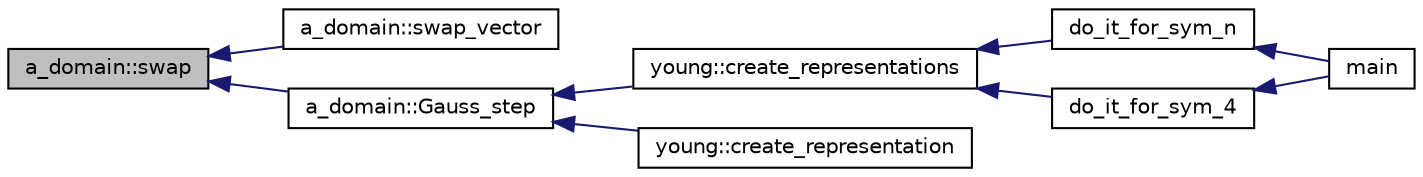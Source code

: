 digraph "a_domain::swap"
{
  edge [fontname="Helvetica",fontsize="10",labelfontname="Helvetica",labelfontsize="10"];
  node [fontname="Helvetica",fontsize="10",shape=record];
  rankdir="LR";
  Node306 [label="a_domain::swap",height=0.2,width=0.4,color="black", fillcolor="grey75", style="filled", fontcolor="black"];
  Node306 -> Node307 [dir="back",color="midnightblue",fontsize="10",style="solid",fontname="Helvetica"];
  Node307 [label="a_domain::swap_vector",height=0.2,width=0.4,color="black", fillcolor="white", style="filled",URL="$db/dd1/classa__domain.html#a89310f090dde15d1fca545ae87aadcbc"];
  Node306 -> Node308 [dir="back",color="midnightblue",fontsize="10",style="solid",fontname="Helvetica"];
  Node308 [label="a_domain::Gauss_step",height=0.2,width=0.4,color="black", fillcolor="white", style="filled",URL="$db/dd1/classa__domain.html#af3b9321ab12d926c21a8fc4cb7d7d203"];
  Node308 -> Node309 [dir="back",color="midnightblue",fontsize="10",style="solid",fontname="Helvetica"];
  Node309 [label="young::create_representations",height=0.2,width=0.4,color="black", fillcolor="white", style="filled",URL="$dd/d68/classyoung.html#ac8179e6c679636e61f6effd72e392a15"];
  Node309 -> Node310 [dir="back",color="midnightblue",fontsize="10",style="solid",fontname="Helvetica"];
  Node310 [label="do_it_for_sym_n",height=0.2,width=0.4,color="black", fillcolor="white", style="filled",URL="$d0/d87/group__ring_8_c.html#a7da1c84aee65e2c8fd4b83f0809835ad"];
  Node310 -> Node311 [dir="back",color="midnightblue",fontsize="10",style="solid",fontname="Helvetica"];
  Node311 [label="main",height=0.2,width=0.4,color="black", fillcolor="white", style="filled",URL="$d0/d87/group__ring_8_c.html#a3c04138a5bfe5d72780bb7e82a18e627"];
  Node309 -> Node312 [dir="back",color="midnightblue",fontsize="10",style="solid",fontname="Helvetica"];
  Node312 [label="do_it_for_sym_4",height=0.2,width=0.4,color="black", fillcolor="white", style="filled",URL="$d0/d87/group__ring_8_c.html#aed9b25712c762c878090038e97568d07"];
  Node312 -> Node311 [dir="back",color="midnightblue",fontsize="10",style="solid",fontname="Helvetica"];
  Node308 -> Node313 [dir="back",color="midnightblue",fontsize="10",style="solid",fontname="Helvetica"];
  Node313 [label="young::create_representation",height=0.2,width=0.4,color="black", fillcolor="white", style="filled",URL="$dd/d68/classyoung.html#ad6c7168dc7b9afc75701b9563b24a0a5"];
}

